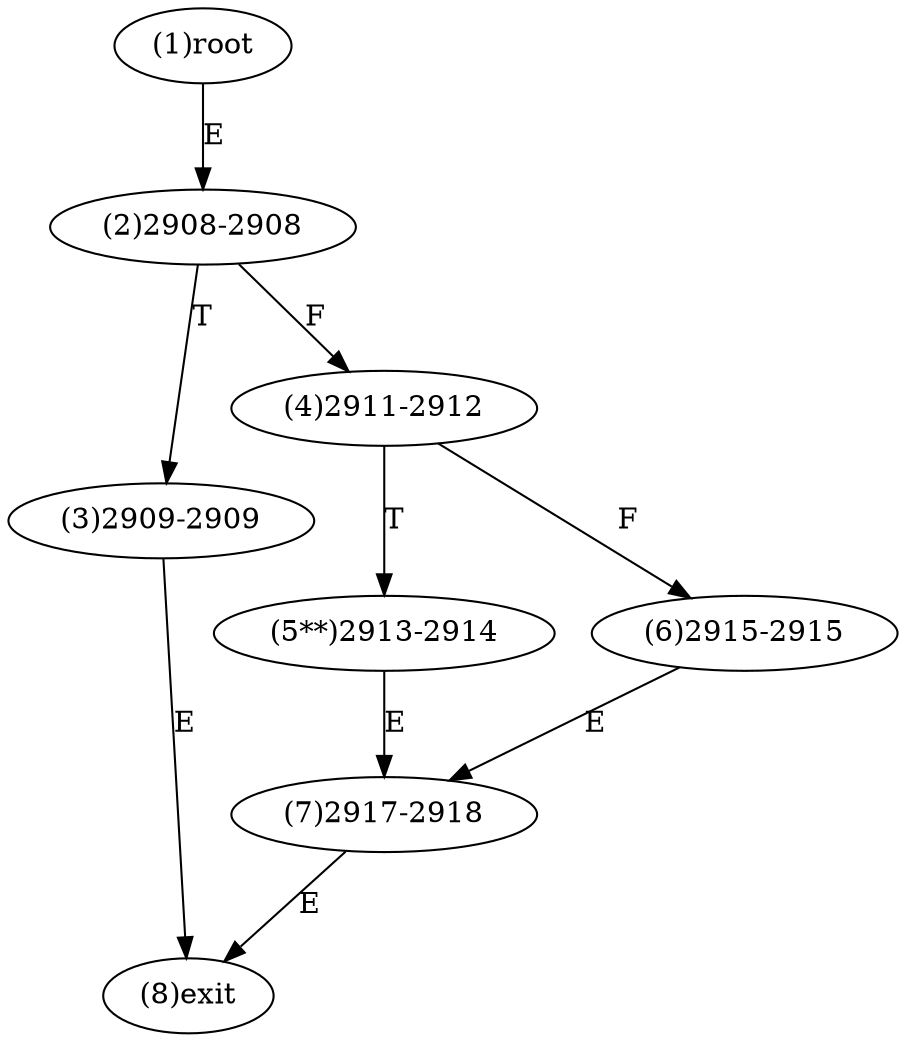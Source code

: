 digraph "" { 
1[ label="(1)root"];
2[ label="(2)2908-2908"];
3[ label="(3)2909-2909"];
4[ label="(4)2911-2912"];
5[ label="(5**)2913-2914"];
6[ label="(6)2915-2915"];
7[ label="(7)2917-2918"];
8[ label="(8)exit"];
1->2[ label="E"];
2->4[ label="F"];
2->3[ label="T"];
3->8[ label="E"];
4->6[ label="F"];
4->5[ label="T"];
5->7[ label="E"];
6->7[ label="E"];
7->8[ label="E"];
}